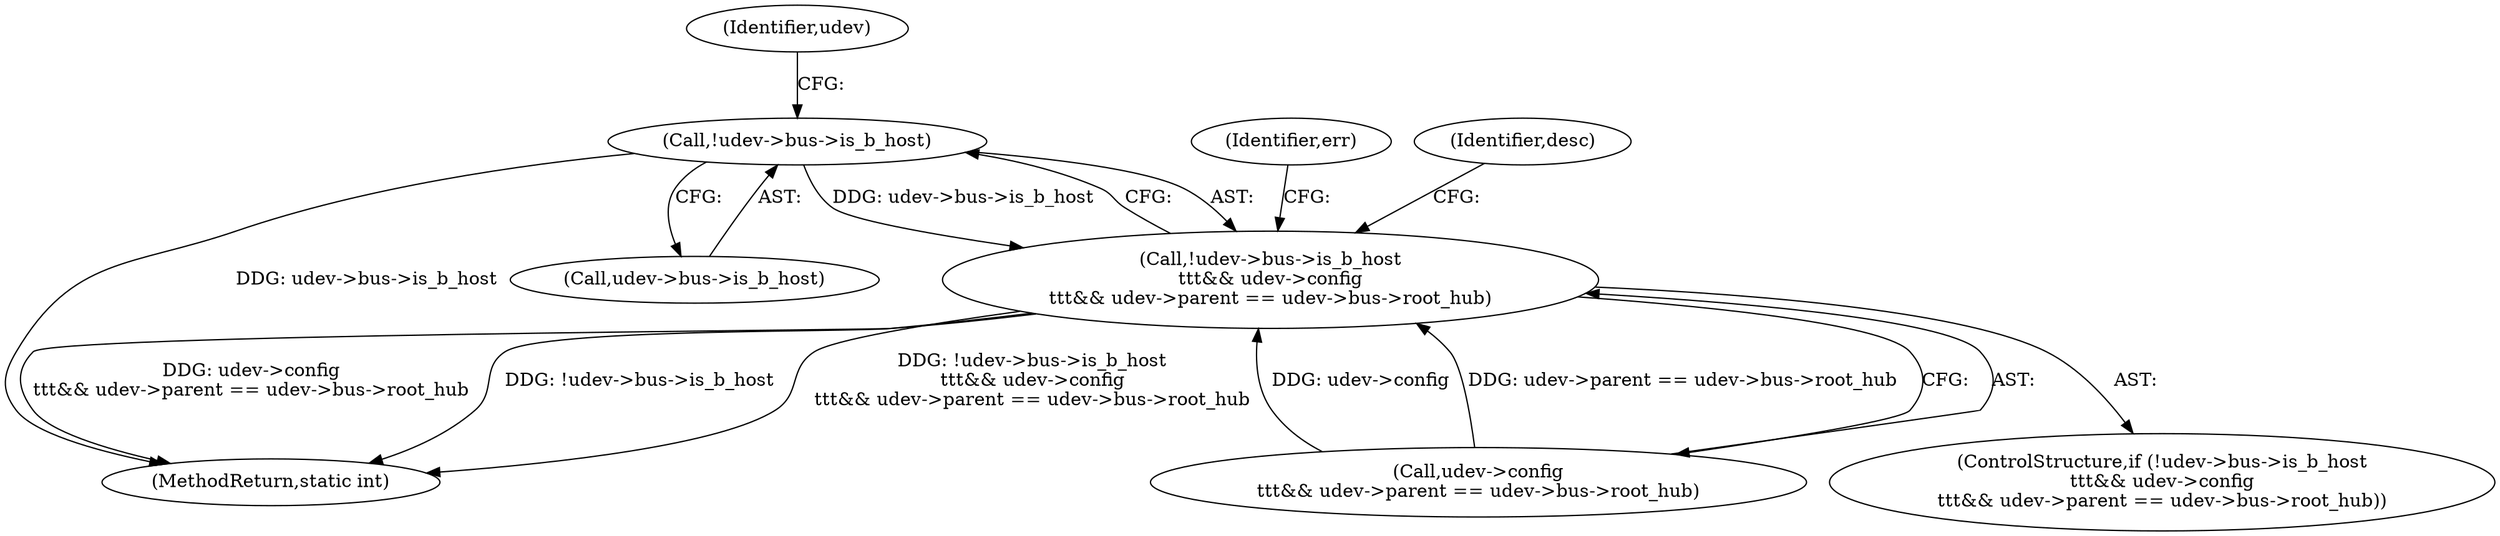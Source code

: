 digraph "0_linux_704620afc70cf47abb9d6a1a57f3825d2bca49cf@pointer" {
"1000114" [label="(Call,!udev->bus->is_b_host)"];
"1000113" [label="(Call,!udev->bus->is_b_host\n\t\t\t&& udev->config\n\t\t\t&& udev->parent == udev->bus->root_hub)"];
"1000122" [label="(Identifier,udev)"];
"1000114" [label="(Call,!udev->bus->is_b_host)"];
"1000112" [label="(ControlStructure,if (!udev->bus->is_b_host\n\t\t\t&& udev->config\n\t\t\t&& udev->parent == udev->bus->root_hub))"];
"1000280" [label="(MethodReturn,static int)"];
"1000113" [label="(Call,!udev->bus->is_b_host\n\t\t\t&& udev->config\n\t\t\t&& udev->parent == udev->bus->root_hub)"];
"1000136" [label="(Identifier,desc)"];
"1000120" [label="(Call,udev->config\n\t\t\t&& udev->parent == udev->bus->root_hub)"];
"1000279" [label="(Identifier,err)"];
"1000115" [label="(Call,udev->bus->is_b_host)"];
"1000114" -> "1000113"  [label="AST: "];
"1000114" -> "1000115"  [label="CFG: "];
"1000115" -> "1000114"  [label="AST: "];
"1000122" -> "1000114"  [label="CFG: "];
"1000113" -> "1000114"  [label="CFG: "];
"1000114" -> "1000280"  [label="DDG: udev->bus->is_b_host"];
"1000114" -> "1000113"  [label="DDG: udev->bus->is_b_host"];
"1000113" -> "1000112"  [label="AST: "];
"1000113" -> "1000120"  [label="CFG: "];
"1000120" -> "1000113"  [label="AST: "];
"1000136" -> "1000113"  [label="CFG: "];
"1000279" -> "1000113"  [label="CFG: "];
"1000113" -> "1000280"  [label="DDG: !udev->bus->is_b_host"];
"1000113" -> "1000280"  [label="DDG: !udev->bus->is_b_host\n\t\t\t&& udev->config\n\t\t\t&& udev->parent == udev->bus->root_hub"];
"1000113" -> "1000280"  [label="DDG: udev->config\n\t\t\t&& udev->parent == udev->bus->root_hub"];
"1000120" -> "1000113"  [label="DDG: udev->config"];
"1000120" -> "1000113"  [label="DDG: udev->parent == udev->bus->root_hub"];
}
